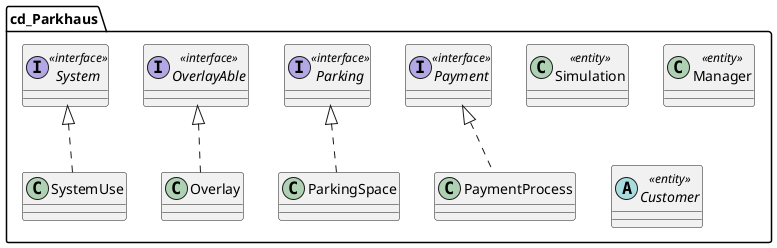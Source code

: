 @startuml
skinparam classAttributeIconSize 0

package cd_Parkhaus {

    interface Payment {

    }


    interface Parking {

    }


    interface OverlayAble {

    }


    interface System {

    }


    class PaymentProcess {

    }


    class ParkingSpace  {

    }


    class Overlay {

    }


    class SystemUse {

    }


    class Simulation {

    }


    class Manager {

    }


    abstract class Customer {

    }


    Payment <<interface>>
    Parking <<interface>>
    OverlayAble <<interface>>
    System <<interface>>
    Payment <|.. PaymentProcess
    Parking <|.. ParkingSpace
    OverlayAble <|.. Overlay
    System <|.. SystemUse
    Simulation <<entity>>
    Manager <<entity>>
    Customer <<entity>>



}


 @enduml